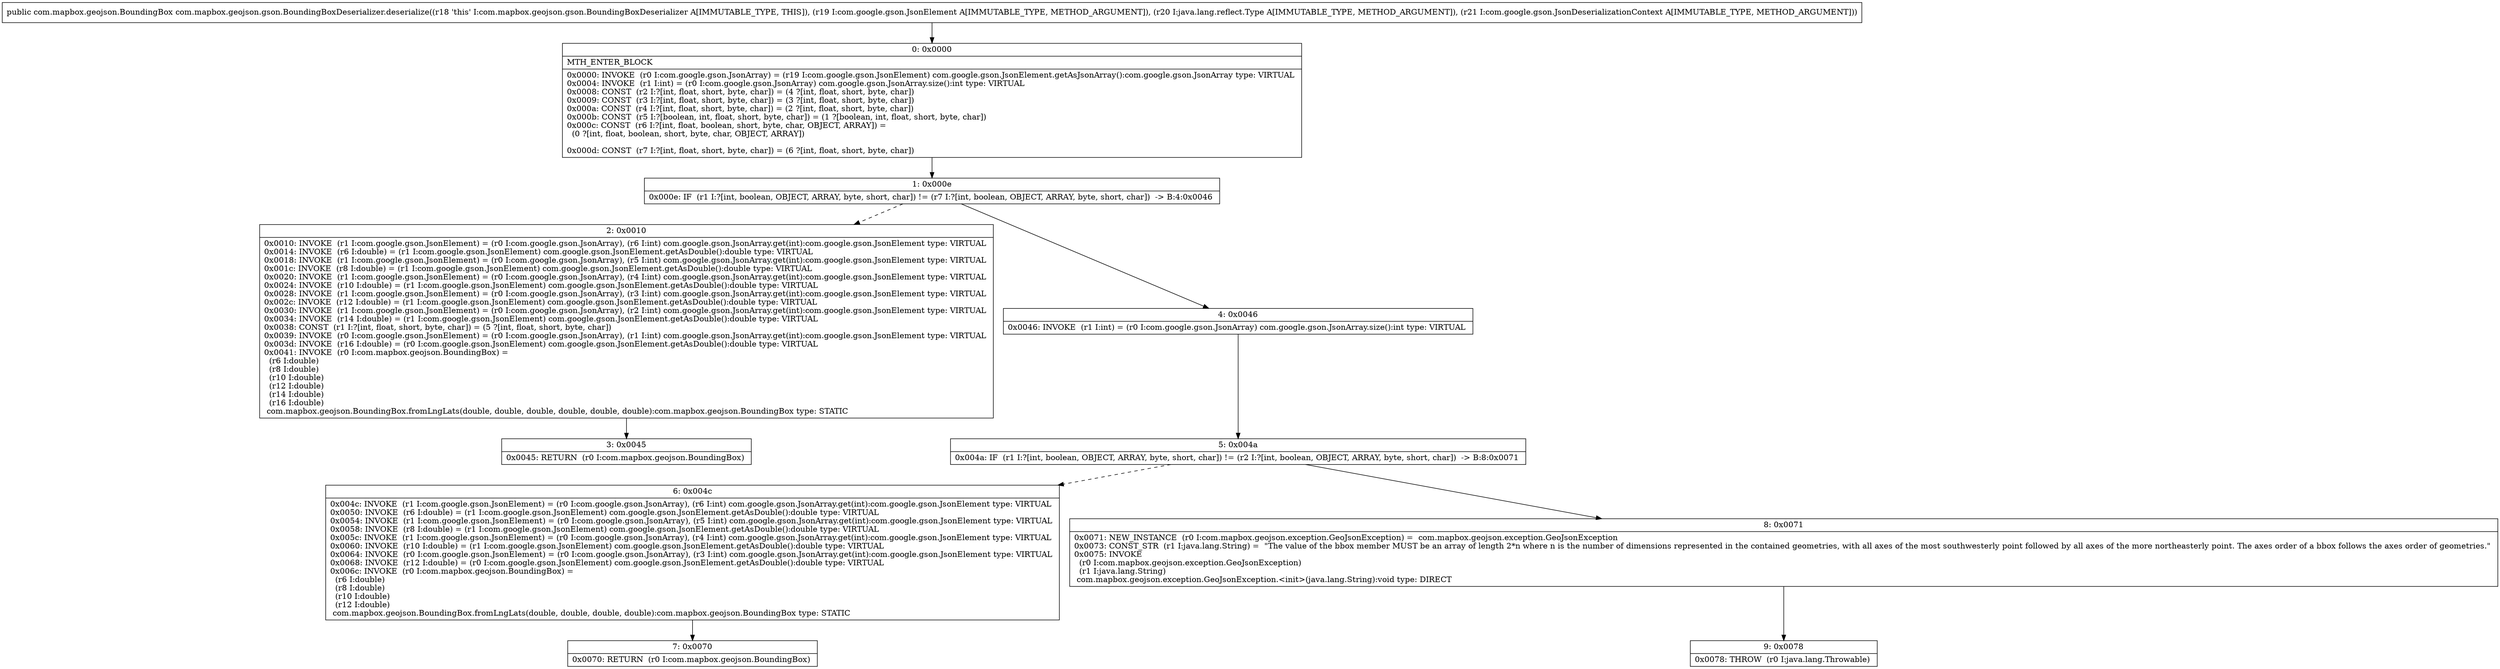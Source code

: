 digraph "CFG forcom.mapbox.geojson.gson.BoundingBoxDeserializer.deserialize(Lcom\/google\/gson\/JsonElement;Ljava\/lang\/reflect\/Type;Lcom\/google\/gson\/JsonDeserializationContext;)Lcom\/mapbox\/geojson\/BoundingBox;" {
Node_0 [shape=record,label="{0\:\ 0x0000|MTH_ENTER_BLOCK\l|0x0000: INVOKE  (r0 I:com.google.gson.JsonArray) = (r19 I:com.google.gson.JsonElement) com.google.gson.JsonElement.getAsJsonArray():com.google.gson.JsonArray type: VIRTUAL \l0x0004: INVOKE  (r1 I:int) = (r0 I:com.google.gson.JsonArray) com.google.gson.JsonArray.size():int type: VIRTUAL \l0x0008: CONST  (r2 I:?[int, float, short, byte, char]) = (4 ?[int, float, short, byte, char]) \l0x0009: CONST  (r3 I:?[int, float, short, byte, char]) = (3 ?[int, float, short, byte, char]) \l0x000a: CONST  (r4 I:?[int, float, short, byte, char]) = (2 ?[int, float, short, byte, char]) \l0x000b: CONST  (r5 I:?[boolean, int, float, short, byte, char]) = (1 ?[boolean, int, float, short, byte, char]) \l0x000c: CONST  (r6 I:?[int, float, boolean, short, byte, char, OBJECT, ARRAY]) = \l  (0 ?[int, float, boolean, short, byte, char, OBJECT, ARRAY])\l \l0x000d: CONST  (r7 I:?[int, float, short, byte, char]) = (6 ?[int, float, short, byte, char]) \l}"];
Node_1 [shape=record,label="{1\:\ 0x000e|0x000e: IF  (r1 I:?[int, boolean, OBJECT, ARRAY, byte, short, char]) != (r7 I:?[int, boolean, OBJECT, ARRAY, byte, short, char])  \-\> B:4:0x0046 \l}"];
Node_2 [shape=record,label="{2\:\ 0x0010|0x0010: INVOKE  (r1 I:com.google.gson.JsonElement) = (r0 I:com.google.gson.JsonArray), (r6 I:int) com.google.gson.JsonArray.get(int):com.google.gson.JsonElement type: VIRTUAL \l0x0014: INVOKE  (r6 I:double) = (r1 I:com.google.gson.JsonElement) com.google.gson.JsonElement.getAsDouble():double type: VIRTUAL \l0x0018: INVOKE  (r1 I:com.google.gson.JsonElement) = (r0 I:com.google.gson.JsonArray), (r5 I:int) com.google.gson.JsonArray.get(int):com.google.gson.JsonElement type: VIRTUAL \l0x001c: INVOKE  (r8 I:double) = (r1 I:com.google.gson.JsonElement) com.google.gson.JsonElement.getAsDouble():double type: VIRTUAL \l0x0020: INVOKE  (r1 I:com.google.gson.JsonElement) = (r0 I:com.google.gson.JsonArray), (r4 I:int) com.google.gson.JsonArray.get(int):com.google.gson.JsonElement type: VIRTUAL \l0x0024: INVOKE  (r10 I:double) = (r1 I:com.google.gson.JsonElement) com.google.gson.JsonElement.getAsDouble():double type: VIRTUAL \l0x0028: INVOKE  (r1 I:com.google.gson.JsonElement) = (r0 I:com.google.gson.JsonArray), (r3 I:int) com.google.gson.JsonArray.get(int):com.google.gson.JsonElement type: VIRTUAL \l0x002c: INVOKE  (r12 I:double) = (r1 I:com.google.gson.JsonElement) com.google.gson.JsonElement.getAsDouble():double type: VIRTUAL \l0x0030: INVOKE  (r1 I:com.google.gson.JsonElement) = (r0 I:com.google.gson.JsonArray), (r2 I:int) com.google.gson.JsonArray.get(int):com.google.gson.JsonElement type: VIRTUAL \l0x0034: INVOKE  (r14 I:double) = (r1 I:com.google.gson.JsonElement) com.google.gson.JsonElement.getAsDouble():double type: VIRTUAL \l0x0038: CONST  (r1 I:?[int, float, short, byte, char]) = (5 ?[int, float, short, byte, char]) \l0x0039: INVOKE  (r0 I:com.google.gson.JsonElement) = (r0 I:com.google.gson.JsonArray), (r1 I:int) com.google.gson.JsonArray.get(int):com.google.gson.JsonElement type: VIRTUAL \l0x003d: INVOKE  (r16 I:double) = (r0 I:com.google.gson.JsonElement) com.google.gson.JsonElement.getAsDouble():double type: VIRTUAL \l0x0041: INVOKE  (r0 I:com.mapbox.geojson.BoundingBox) = \l  (r6 I:double)\l  (r8 I:double)\l  (r10 I:double)\l  (r12 I:double)\l  (r14 I:double)\l  (r16 I:double)\l com.mapbox.geojson.BoundingBox.fromLngLats(double, double, double, double, double, double):com.mapbox.geojson.BoundingBox type: STATIC \l}"];
Node_3 [shape=record,label="{3\:\ 0x0045|0x0045: RETURN  (r0 I:com.mapbox.geojson.BoundingBox) \l}"];
Node_4 [shape=record,label="{4\:\ 0x0046|0x0046: INVOKE  (r1 I:int) = (r0 I:com.google.gson.JsonArray) com.google.gson.JsonArray.size():int type: VIRTUAL \l}"];
Node_5 [shape=record,label="{5\:\ 0x004a|0x004a: IF  (r1 I:?[int, boolean, OBJECT, ARRAY, byte, short, char]) != (r2 I:?[int, boolean, OBJECT, ARRAY, byte, short, char])  \-\> B:8:0x0071 \l}"];
Node_6 [shape=record,label="{6\:\ 0x004c|0x004c: INVOKE  (r1 I:com.google.gson.JsonElement) = (r0 I:com.google.gson.JsonArray), (r6 I:int) com.google.gson.JsonArray.get(int):com.google.gson.JsonElement type: VIRTUAL \l0x0050: INVOKE  (r6 I:double) = (r1 I:com.google.gson.JsonElement) com.google.gson.JsonElement.getAsDouble():double type: VIRTUAL \l0x0054: INVOKE  (r1 I:com.google.gson.JsonElement) = (r0 I:com.google.gson.JsonArray), (r5 I:int) com.google.gson.JsonArray.get(int):com.google.gson.JsonElement type: VIRTUAL \l0x0058: INVOKE  (r8 I:double) = (r1 I:com.google.gson.JsonElement) com.google.gson.JsonElement.getAsDouble():double type: VIRTUAL \l0x005c: INVOKE  (r1 I:com.google.gson.JsonElement) = (r0 I:com.google.gson.JsonArray), (r4 I:int) com.google.gson.JsonArray.get(int):com.google.gson.JsonElement type: VIRTUAL \l0x0060: INVOKE  (r10 I:double) = (r1 I:com.google.gson.JsonElement) com.google.gson.JsonElement.getAsDouble():double type: VIRTUAL \l0x0064: INVOKE  (r0 I:com.google.gson.JsonElement) = (r0 I:com.google.gson.JsonArray), (r3 I:int) com.google.gson.JsonArray.get(int):com.google.gson.JsonElement type: VIRTUAL \l0x0068: INVOKE  (r12 I:double) = (r0 I:com.google.gson.JsonElement) com.google.gson.JsonElement.getAsDouble():double type: VIRTUAL \l0x006c: INVOKE  (r0 I:com.mapbox.geojson.BoundingBox) = \l  (r6 I:double)\l  (r8 I:double)\l  (r10 I:double)\l  (r12 I:double)\l com.mapbox.geojson.BoundingBox.fromLngLats(double, double, double, double):com.mapbox.geojson.BoundingBox type: STATIC \l}"];
Node_7 [shape=record,label="{7\:\ 0x0070|0x0070: RETURN  (r0 I:com.mapbox.geojson.BoundingBox) \l}"];
Node_8 [shape=record,label="{8\:\ 0x0071|0x0071: NEW_INSTANCE  (r0 I:com.mapbox.geojson.exception.GeoJsonException) =  com.mapbox.geojson.exception.GeoJsonException \l0x0073: CONST_STR  (r1 I:java.lang.String) =  \"The value of the bbox member MUST be an array of length 2*n where n is the number of dimensions represented in the contained geometries, with all axes of the most southwesterly point followed by all axes of the more northeasterly point. The axes order of a bbox follows the axes order of geometries.\" \l0x0075: INVOKE  \l  (r0 I:com.mapbox.geojson.exception.GeoJsonException)\l  (r1 I:java.lang.String)\l com.mapbox.geojson.exception.GeoJsonException.\<init\>(java.lang.String):void type: DIRECT \l}"];
Node_9 [shape=record,label="{9\:\ 0x0078|0x0078: THROW  (r0 I:java.lang.Throwable) \l}"];
MethodNode[shape=record,label="{public com.mapbox.geojson.BoundingBox com.mapbox.geojson.gson.BoundingBoxDeserializer.deserialize((r18 'this' I:com.mapbox.geojson.gson.BoundingBoxDeserializer A[IMMUTABLE_TYPE, THIS]), (r19 I:com.google.gson.JsonElement A[IMMUTABLE_TYPE, METHOD_ARGUMENT]), (r20 I:java.lang.reflect.Type A[IMMUTABLE_TYPE, METHOD_ARGUMENT]), (r21 I:com.google.gson.JsonDeserializationContext A[IMMUTABLE_TYPE, METHOD_ARGUMENT])) }"];
MethodNode -> Node_0;
Node_0 -> Node_1;
Node_1 -> Node_2[style=dashed];
Node_1 -> Node_4;
Node_2 -> Node_3;
Node_4 -> Node_5;
Node_5 -> Node_6[style=dashed];
Node_5 -> Node_8;
Node_6 -> Node_7;
Node_8 -> Node_9;
}

